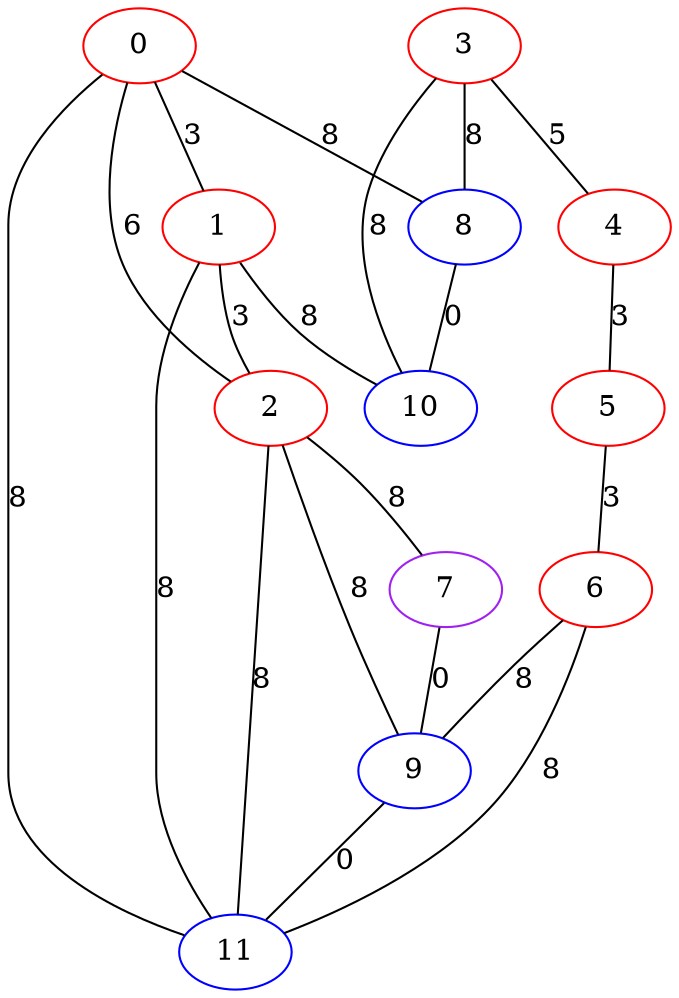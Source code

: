 graph "" {
0 [color=red, weight=1];
1 [color=red, weight=1];
2 [color=red, weight=1];
3 [color=red, weight=1];
4 [color=red, weight=1];
5 [color=red, weight=1];
6 [color=red, weight=1];
7 [color=purple, weight=4];
8 [color=blue, weight=3];
9 [color=blue, weight=3];
10 [color=blue, weight=3];
11 [color=blue, weight=3];
0 -- 8  [key=0, label=8];
0 -- 1  [key=0, label=3];
0 -- 2  [key=0, label=6];
0 -- 11  [key=0, label=8];
1 -- 2  [key=0, label=3];
1 -- 11  [key=0, label=8];
1 -- 10  [key=0, label=8];
2 -- 11  [key=0, label=8];
2 -- 9  [key=0, label=8];
2 -- 7  [key=0, label=8];
3 -- 8  [key=0, label=8];
3 -- 10  [key=0, label=8];
3 -- 4  [key=0, label=5];
4 -- 5  [key=0, label=3];
5 -- 6  [key=0, label=3];
6 -- 9  [key=0, label=8];
6 -- 11  [key=0, label=8];
7 -- 9  [key=0, label=0];
8 -- 10  [key=0, label=0];
9 -- 11  [key=0, label=0];
}

